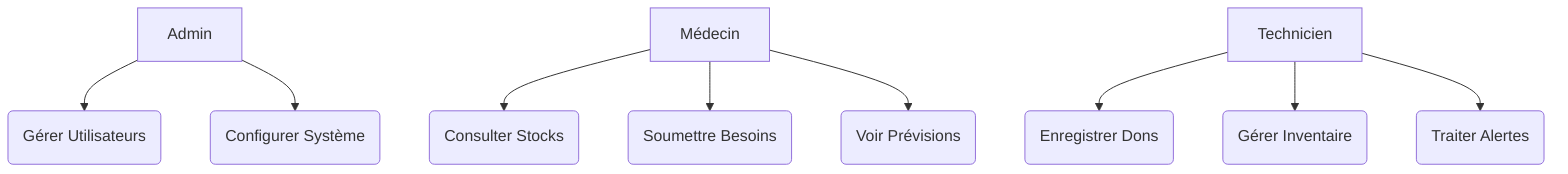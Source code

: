 flowchart TD
    A[Admin] --> B(Gérer Utilisateurs)
    A --> C(Configurer Système)
    D[Médecin] --> E(Consulter Stocks)
    D --> F(Soumettre Besoins)
    D --> G(Voir Prévisions)
    H[Technicien] --> I(Enregistrer Dons)
    H --> J(Gérer Inventaire)
    H --> K(Traiter Alertes)